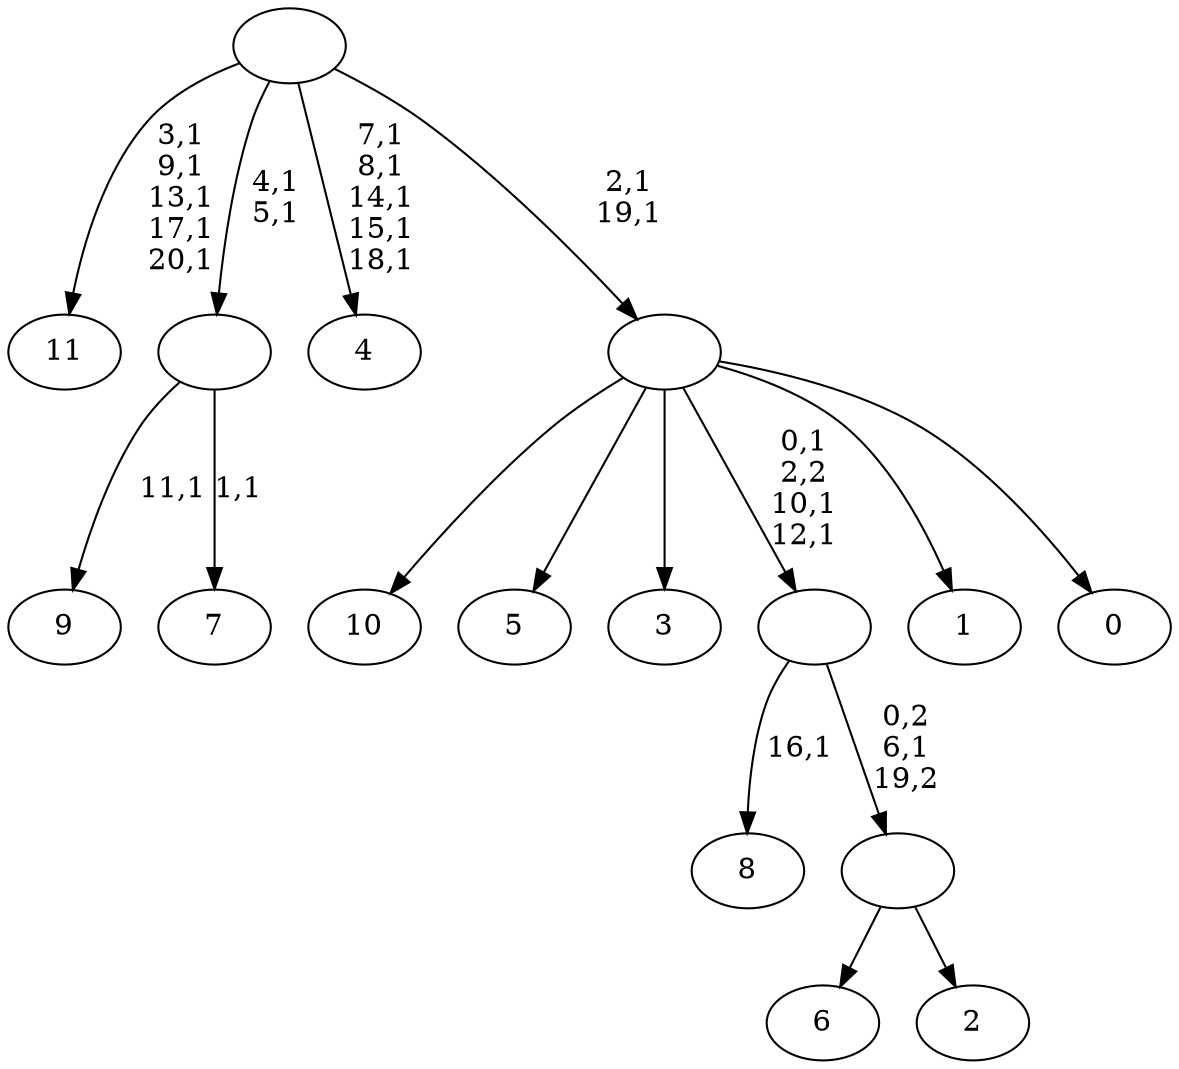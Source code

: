 digraph T {
	33 [label="11"]
	27 [label="10"]
	26 [label="9"]
	24 [label="8"]
	22 [label="7"]
	20 [label=""]
	18 [label="6"]
	17 [label="5"]
	16 [label="4"]
	10 [label="3"]
	9 [label="2"]
	8 [label=""]
	7 [label=""]
	4 [label="1"]
	3 [label="0"]
	2 [label=""]
	0 [label=""]
	20 -> 22 [label="1,1"]
	20 -> 26 [label="11,1"]
	8 -> 18 [label=""]
	8 -> 9 [label=""]
	7 -> 24 [label="16,1"]
	7 -> 8 [label="0,2\n6,1\n19,2"]
	2 -> 7 [label="0,1\n2,2\n10,1\n12,1"]
	2 -> 27 [label=""]
	2 -> 17 [label=""]
	2 -> 10 [label=""]
	2 -> 4 [label=""]
	2 -> 3 [label=""]
	0 -> 2 [label="2,1\n19,1"]
	0 -> 16 [label="7,1\n8,1\n14,1\n15,1\n18,1"]
	0 -> 20 [label="4,1\n5,1"]
	0 -> 33 [label="3,1\n9,1\n13,1\n17,1\n20,1"]
}
